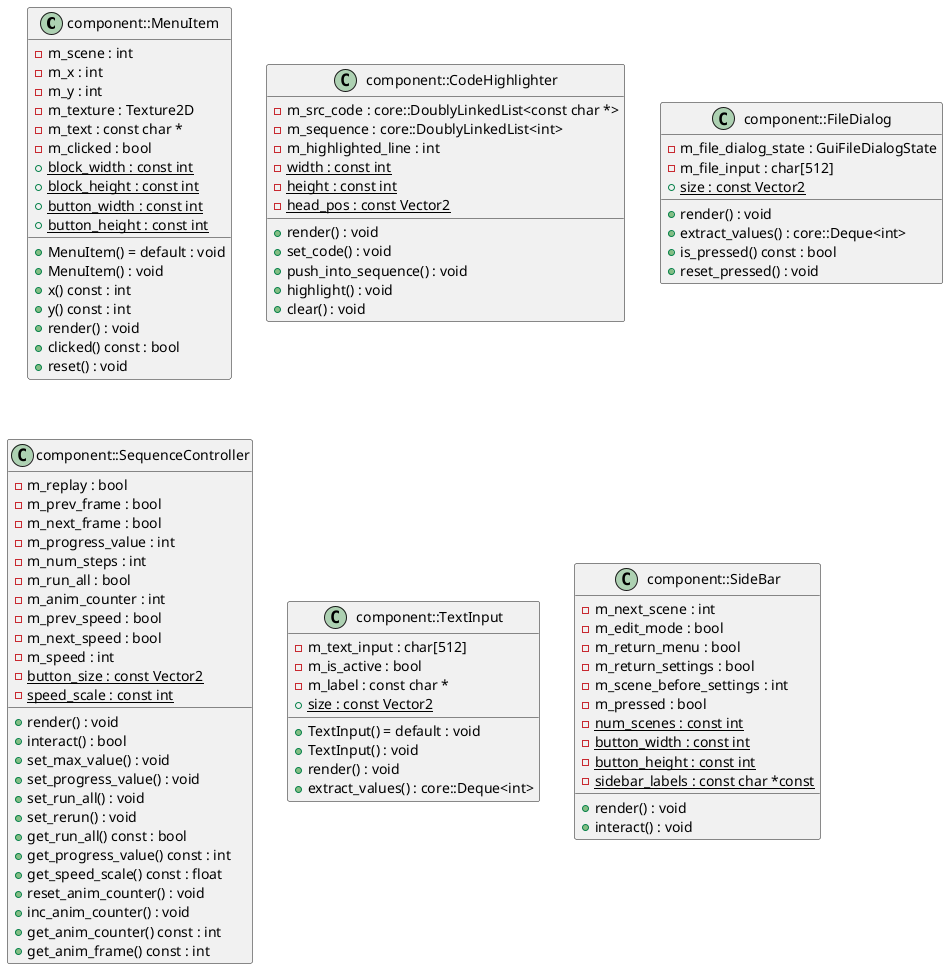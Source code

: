 @startuml
class "component::MenuItem" as C_0000838521297003920901
class C_0000838521297003920901 {
+MenuItem() = default : void
+MenuItem() : void
+x() const : int
+y() const : int
+render() : void
+clicked() const : bool
+reset() : void
-m_scene : int
-m_x : int
-m_y : int
-m_texture : Texture2D
-m_text : const char *
-m_clicked : bool
{static} +block_width : const int
{static} +block_height : const int
{static} +button_width : const int
{static} +button_height : const int
}
class "component::CodeHighlighter" as C_0002054133981456560134
class C_0002054133981456560134 {
+render() : void
+set_code() : void
+push_into_sequence() : void
+highlight() : void
+clear() : void
-m_src_code : core::DoublyLinkedList<const char *>
-m_sequence : core::DoublyLinkedList<int>
-m_highlighted_line : int
{static} -width : const int
{static} -height : const int
{static} -head_pos : const Vector2
}
class "component::FileDialog" as C_0002086019584566554074
class C_0002086019584566554074 {
+render() : void
+extract_values() : core::Deque<int>
+is_pressed() const : bool
+reset_pressed() : void
-m_file_dialog_state : GuiFileDialogState
-m_file_input : char[512]
{static} +size : const Vector2
}
class "component::SequenceController" as C_0000345155806459925692
class C_0000345155806459925692 {
+render() : void
+interact() : bool
+set_max_value() : void
+set_progress_value() : void
+set_run_all() : void
+set_rerun() : void
+get_run_all() const : bool
+get_progress_value() const : int
+get_speed_scale() const : float
+reset_anim_counter() : void
+inc_anim_counter() : void
+get_anim_counter() const : int
+get_anim_frame() const : int
-m_replay : bool
-m_prev_frame : bool
-m_next_frame : bool
-m_progress_value : int
-m_num_steps : int
-m_run_all : bool
-m_anim_counter : int
-m_prev_speed : bool
-m_next_speed : bool
-m_speed : int
{static} -button_size : const Vector2
{static} -speed_scale : const int
}
class "component::TextInput" as C_0002253310056810959814
class C_0002253310056810959814 {
+TextInput() = default : void
+TextInput() : void
+render() : void
+extract_values() : core::Deque<int>
-m_text_input : char[512]
-m_is_active : bool
-m_label : const char *
{static} +size : const Vector2
}
class "component::SideBar" as C_0000536568757236472708
class C_0000536568757236472708 {
+render() : void
+interact() : void
-m_next_scene : int
-m_edit_mode : bool
-m_return_menu : bool
-m_return_settings : bool
-m_scene_before_settings : int
-m_pressed : bool
{static} -num_scenes : const int
{static} -button_width : const int
{static} -button_height : const int
{static} -sidebar_labels : const char *const
}
@enduml
